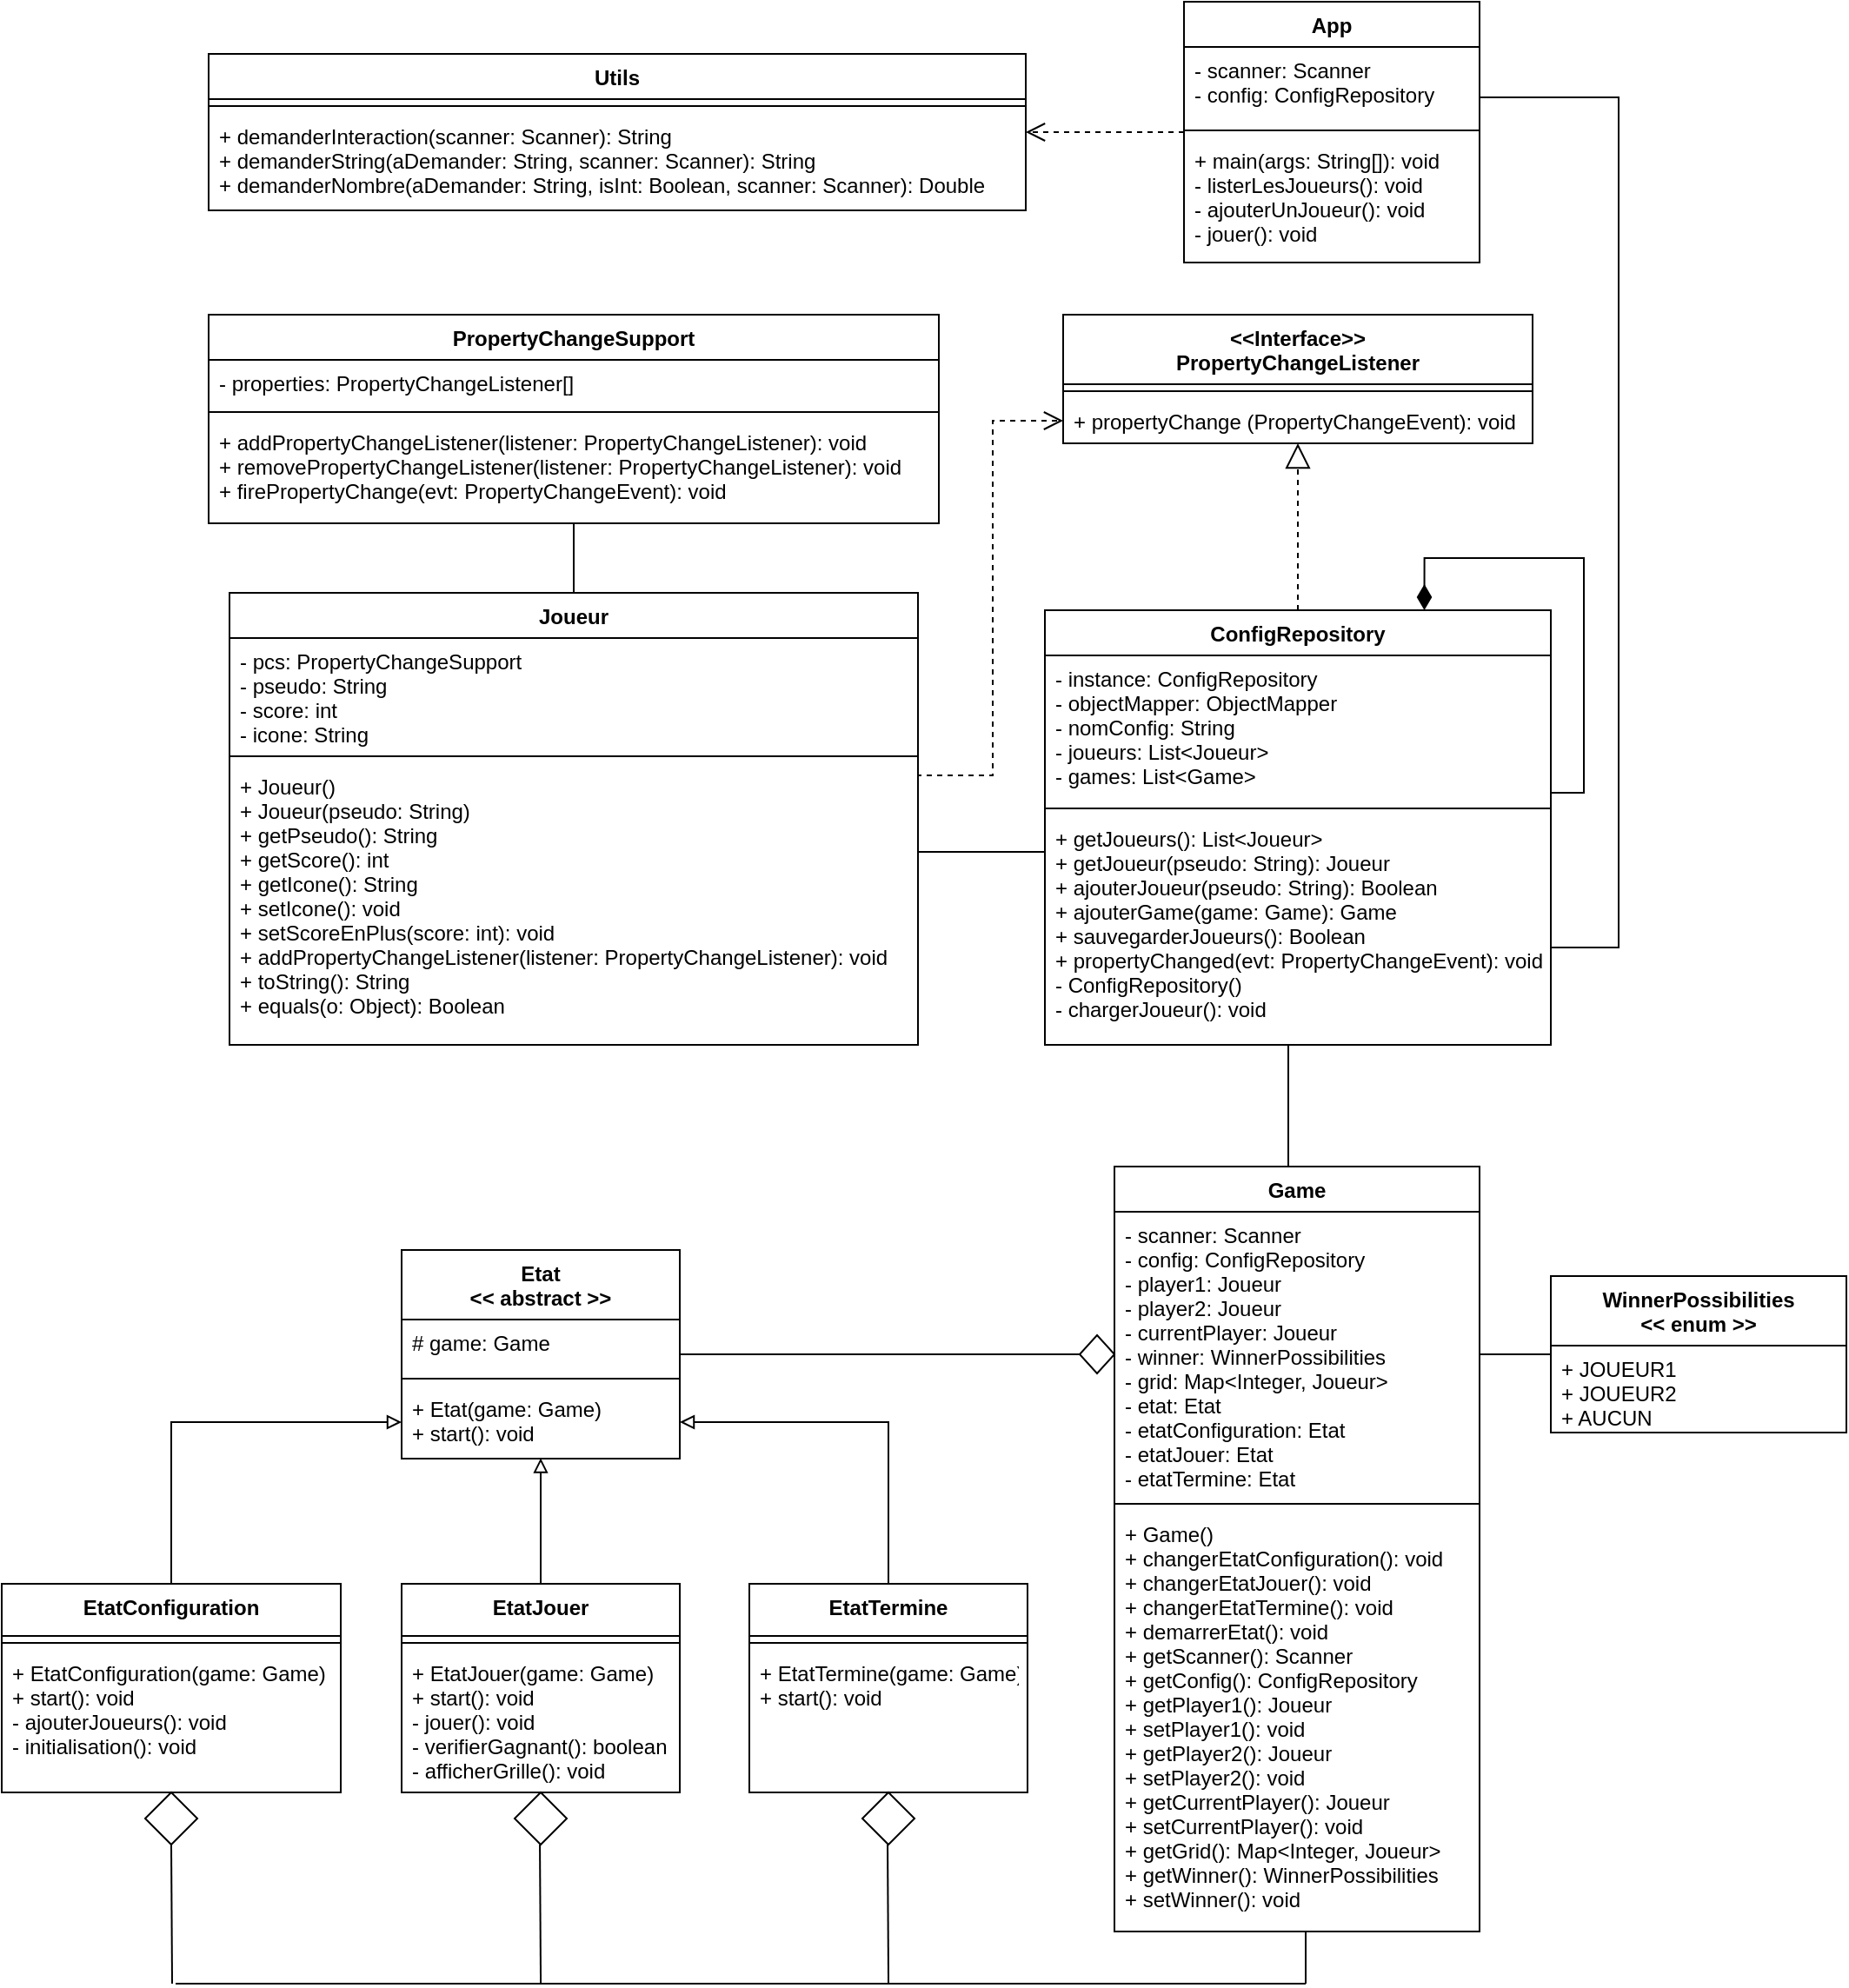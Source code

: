 <mxfile version="16.2.3" type="device"><diagram id="kV1IcOORzWvt4DhjdkHh" name="Page-1"><mxGraphModel dx="2181" dy="718" grid="1" gridSize="10" guides="1" tooltips="1" connect="1" arrows="1" fold="1" page="1" pageScale="1" pageWidth="827" pageHeight="1169" math="0" shadow="0"><root><mxCell id="0"/><mxCell id="1" parent="0"/><mxCell id="csrJGns5GdBYv0M9d-f4-1" value="&lt;&lt;Interface&gt;&gt;&#10;PropertyChangeListener &#10;" style="swimlane;fontStyle=1;align=center;verticalAlign=top;childLayout=stackLayout;horizontal=1;startSize=40;horizontalStack=0;resizeParent=1;resizeParentMax=0;resizeLast=0;collapsible=1;marginBottom=0;" parent="1" vertex="1"><mxGeometry x="500.5" y="190" width="270" height="74" as="geometry"/></mxCell><mxCell id="csrJGns5GdBYv0M9d-f4-3" value="" style="line;strokeWidth=1;fillColor=none;align=left;verticalAlign=middle;spacingTop=-1;spacingLeft=3;spacingRight=3;rotatable=0;labelPosition=right;points=[];portConstraint=eastwest;" parent="csrJGns5GdBYv0M9d-f4-1" vertex="1"><mxGeometry y="40" width="270" height="8" as="geometry"/></mxCell><mxCell id="csrJGns5GdBYv0M9d-f4-4" value="+ propertyChange (PropertyChangeEvent): void " style="text;strokeColor=none;fillColor=none;align=left;verticalAlign=top;spacingLeft=4;spacingRight=4;overflow=hidden;rotatable=0;points=[[0,0.5],[1,0.5]];portConstraint=eastwest;" parent="csrJGns5GdBYv0M9d-f4-1" vertex="1"><mxGeometry y="48" width="270" height="26" as="geometry"/></mxCell><mxCell id="csrJGns5GdBYv0M9d-f4-18" style="edgeStyle=orthogonalEdgeStyle;rounded=0;orthogonalLoop=1;jettySize=auto;html=1;entryX=0.5;entryY=1;entryDx=0;entryDy=0;endArrow=block;endFill=0;dashed=1;endSize=12;" parent="1" source="csrJGns5GdBYv0M9d-f4-14" target="csrJGns5GdBYv0M9d-f4-1" edge="1"><mxGeometry relative="1" as="geometry"/></mxCell><mxCell id="csrJGns5GdBYv0M9d-f4-31" style="edgeStyle=orthogonalEdgeStyle;rounded=0;orthogonalLoop=1;jettySize=auto;html=1;entryX=1;entryY=0.5;entryDx=0;entryDy=0;endArrow=none;endFill=0;endSize=12;" parent="1" source="csrJGns5GdBYv0M9d-f4-14" target="csrJGns5GdBYv0M9d-f4-22" edge="1"><mxGeometry relative="1" as="geometry"><Array as="points"><mxPoint x="470" y="499"/><mxPoint x="470" y="499"/></Array></mxGeometry></mxCell><mxCell id="csrJGns5GdBYv0M9d-f4-14" value="ConfigRepository" style="swimlane;fontStyle=1;align=center;verticalAlign=top;childLayout=stackLayout;horizontal=1;startSize=26;horizontalStack=0;resizeParent=1;resizeParentMax=0;resizeLast=0;collapsible=1;marginBottom=0;" parent="1" vertex="1"><mxGeometry x="490" y="360" width="291" height="250" as="geometry"/></mxCell><mxCell id="csrJGns5GdBYv0M9d-f4-15" value="- instance: ConfigRepository&#10;- objectMapper: ObjectMapper&#10;- nomConfig: String&#10;- joueurs: List&lt;Joueur&gt;&#10;- games: List&lt;Game&gt;" style="text;strokeColor=none;fillColor=none;align=left;verticalAlign=top;spacingLeft=4;spacingRight=4;overflow=hidden;rotatable=0;points=[[0,0.5],[1,0.5]];portConstraint=eastwest;" parent="csrJGns5GdBYv0M9d-f4-14" vertex="1"><mxGeometry y="26" width="291" height="84" as="geometry"/></mxCell><mxCell id="csrJGns5GdBYv0M9d-f4-16" value="" style="line;strokeWidth=1;fillColor=none;align=left;verticalAlign=middle;spacingTop=-1;spacingLeft=3;spacingRight=3;rotatable=0;labelPosition=right;points=[];portConstraint=eastwest;" parent="csrJGns5GdBYv0M9d-f4-14" vertex="1"><mxGeometry y="110" width="291" height="8" as="geometry"/></mxCell><mxCell id="csrJGns5GdBYv0M9d-f4-17" value="+ getJoueurs(): List&lt;Joueur&gt;&#10;+ getJoueur(pseudo: String): Joueur&#10;+ ajouterJoueur(pseudo: String): Boolean&#10;+ ajouterGame(game: Game): Game&#10;+ sauvegarderJoueurs(): Boolean&#10;+ propertyChanged(evt: PropertyChangeEvent): void&#10;- ConfigRepository()&#10;- chargerJoueur(): void" style="text;strokeColor=none;fillColor=none;align=left;verticalAlign=top;spacingLeft=4;spacingRight=4;overflow=hidden;rotatable=0;points=[[0,0.5],[1,0.5]];portConstraint=eastwest;" parent="csrJGns5GdBYv0M9d-f4-14" vertex="1"><mxGeometry y="118" width="291" height="132" as="geometry"/></mxCell><mxCell id="csrJGns5GdBYv0M9d-f4-28" style="edgeStyle=orthogonalEdgeStyle;rounded=0;orthogonalLoop=1;jettySize=auto;html=1;entryX=0.5;entryY=1;entryDx=0;entryDy=0;endArrow=none;endFill=0;" parent="1" source="csrJGns5GdBYv0M9d-f4-19" target="csrJGns5GdBYv0M9d-f4-23" edge="1"><mxGeometry relative="1" as="geometry"/></mxCell><mxCell id="csrJGns5GdBYv0M9d-f4-19" value="Joueur" style="swimlane;fontStyle=1;align=center;verticalAlign=top;childLayout=stackLayout;horizontal=1;startSize=26;horizontalStack=0;resizeParent=1;resizeParentMax=0;resizeLast=0;collapsible=1;marginBottom=0;" parent="1" vertex="1"><mxGeometry x="21" y="350" width="396" height="260" as="geometry"/></mxCell><mxCell id="csrJGns5GdBYv0M9d-f4-20" value="- pcs: PropertyChangeSupport&#10;- pseudo: String&#10;- score: int&#10;- icone: String" style="text;strokeColor=none;fillColor=none;align=left;verticalAlign=top;spacingLeft=4;spacingRight=4;overflow=hidden;rotatable=0;points=[[0,0.5],[1,0.5]];portConstraint=eastwest;" parent="csrJGns5GdBYv0M9d-f4-19" vertex="1"><mxGeometry y="26" width="396" height="64" as="geometry"/></mxCell><mxCell id="csrJGns5GdBYv0M9d-f4-21" value="" style="line;strokeWidth=1;fillColor=none;align=left;verticalAlign=middle;spacingTop=-1;spacingLeft=3;spacingRight=3;rotatable=0;labelPosition=right;points=[];portConstraint=eastwest;" parent="csrJGns5GdBYv0M9d-f4-19" vertex="1"><mxGeometry y="90" width="396" height="8" as="geometry"/></mxCell><mxCell id="csrJGns5GdBYv0M9d-f4-22" value="+ Joueur()&#10;+ Joueur(pseudo: String)&#10;+ getPseudo(): String&#10;+ getScore(): int&#10;+ getIcone(): String&#10;+ setIcone(): void&#10;+ setScoreEnPlus(score: int): void&#10;+ addPropertyChangeListener(listener: PropertyChangeListener): void&#10;+ toString(): String&#10;+ equals(o: Object): Boolean" style="text;strokeColor=none;fillColor=none;align=left;verticalAlign=top;spacingLeft=4;spacingRight=4;overflow=hidden;rotatable=0;points=[[0,0.5],[1,0.5]];portConstraint=eastwest;" parent="csrJGns5GdBYv0M9d-f4-19" vertex="1"><mxGeometry y="98" width="396" height="162" as="geometry"/></mxCell><mxCell id="csrJGns5GdBYv0M9d-f4-23" value="PropertyChangeSupport" style="swimlane;fontStyle=1;align=center;verticalAlign=top;childLayout=stackLayout;horizontal=1;startSize=26;horizontalStack=0;resizeParent=1;resizeParentMax=0;resizeLast=0;collapsible=1;marginBottom=0;" parent="1" vertex="1"><mxGeometry x="9" y="190" width="420" height="120" as="geometry"/></mxCell><mxCell id="csrJGns5GdBYv0M9d-f4-24" value="- properties: PropertyChangeListener[]" style="text;strokeColor=none;fillColor=none;align=left;verticalAlign=top;spacingLeft=4;spacingRight=4;overflow=hidden;rotatable=0;points=[[0,0.5],[1,0.5]];portConstraint=eastwest;" parent="csrJGns5GdBYv0M9d-f4-23" vertex="1"><mxGeometry y="26" width="420" height="26" as="geometry"/></mxCell><mxCell id="csrJGns5GdBYv0M9d-f4-25" value="" style="line;strokeWidth=1;fillColor=none;align=left;verticalAlign=middle;spacingTop=-1;spacingLeft=3;spacingRight=3;rotatable=0;labelPosition=right;points=[];portConstraint=eastwest;" parent="csrJGns5GdBYv0M9d-f4-23" vertex="1"><mxGeometry y="52" width="420" height="8" as="geometry"/></mxCell><mxCell id="csrJGns5GdBYv0M9d-f4-26" value="+ addPropertyChangeListener(listener: PropertyChangeListener): void&#10;+ removePropertyChangeListener(listener: PropertyChangeListener): void&#10;+ firePropertyChange(evt: PropertyChangeEvent): void" style="text;strokeColor=none;fillColor=none;align=left;verticalAlign=top;spacingLeft=4;spacingRight=4;overflow=hidden;rotatable=0;points=[[0,0.5],[1,0.5]];portConstraint=eastwest;" parent="csrJGns5GdBYv0M9d-f4-23" vertex="1"><mxGeometry y="60" width="420" height="60" as="geometry"/></mxCell><mxCell id="csrJGns5GdBYv0M9d-f4-29" style="edgeStyle=orthogonalEdgeStyle;rounded=0;orthogonalLoop=1;jettySize=auto;html=1;entryX=0;entryY=0.5;entryDx=0;entryDy=0;endArrow=open;endFill=0;exitX=1;exitY=0.5;exitDx=0;exitDy=0;endSize=9;dashed=1;" parent="1" source="csrJGns5GdBYv0M9d-f4-19" target="csrJGns5GdBYv0M9d-f4-4" edge="1"><mxGeometry relative="1" as="geometry"><Array as="points"><mxPoint x="460" y="455"/><mxPoint x="460" y="251"/></Array></mxGeometry></mxCell><mxCell id="csrJGns5GdBYv0M9d-f4-30" style="edgeStyle=orthogonalEdgeStyle;rounded=0;orthogonalLoop=1;jettySize=auto;html=1;entryX=0.75;entryY=0;entryDx=0;entryDy=0;endArrow=diamondThin;endFill=1;endSize=12;" parent="1" source="csrJGns5GdBYv0M9d-f4-14" target="csrJGns5GdBYv0M9d-f4-14" edge="1"><mxGeometry relative="1" as="geometry"><Array as="points"><mxPoint x="800" y="465"/><mxPoint x="800" y="330"/><mxPoint x="708" y="330"/></Array></mxGeometry></mxCell><mxCell id="ojqlj1pnz09XvsehTZn_-5" style="edgeStyle=orthogonalEdgeStyle;rounded=0;orthogonalLoop=1;jettySize=auto;html=1;entryX=1;entryY=0.5;entryDx=0;entryDy=0;endArrow=none;endFill=0;" parent="1" source="ojqlj1pnz09XvsehTZn_-1" target="csrJGns5GdBYv0M9d-f4-17" edge="1"><mxGeometry relative="1" as="geometry"><Array as="points"><mxPoint x="820" y="65"/><mxPoint x="820" y="554"/><mxPoint x="781" y="554"/></Array></mxGeometry></mxCell><mxCell id="ojqlj1pnz09XvsehTZn_-10" style="edgeStyle=orthogonalEdgeStyle;rounded=0;orthogonalLoop=1;jettySize=auto;html=1;entryX=1;entryY=0.5;entryDx=0;entryDy=0;endArrow=open;endFill=0;endSize=9;dashed=1;" parent="1" source="ojqlj1pnz09XvsehTZn_-1" target="ojqlj1pnz09XvsehTZn_-6" edge="1"><mxGeometry relative="1" as="geometry"/></mxCell><mxCell id="ojqlj1pnz09XvsehTZn_-1" value="App" style="swimlane;fontStyle=1;align=center;verticalAlign=top;childLayout=stackLayout;horizontal=1;startSize=26;horizontalStack=0;resizeParent=1;resizeParentMax=0;resizeLast=0;collapsible=1;marginBottom=0;" parent="1" vertex="1"><mxGeometry x="570" y="10" width="170" height="150" as="geometry"/></mxCell><mxCell id="ojqlj1pnz09XvsehTZn_-2" value="- scanner: Scanner&#10;- config: ConfigRepository" style="text;strokeColor=none;fillColor=none;align=left;verticalAlign=top;spacingLeft=4;spacingRight=4;overflow=hidden;rotatable=0;points=[[0,0.5],[1,0.5]];portConstraint=eastwest;" parent="ojqlj1pnz09XvsehTZn_-1" vertex="1"><mxGeometry y="26" width="170" height="44" as="geometry"/></mxCell><mxCell id="ojqlj1pnz09XvsehTZn_-3" value="" style="line;strokeWidth=1;fillColor=none;align=left;verticalAlign=middle;spacingTop=-1;spacingLeft=3;spacingRight=3;rotatable=0;labelPosition=right;points=[];portConstraint=eastwest;" parent="ojqlj1pnz09XvsehTZn_-1" vertex="1"><mxGeometry y="70" width="170" height="8" as="geometry"/></mxCell><mxCell id="ojqlj1pnz09XvsehTZn_-4" value="+ main(args: String[]): void&#10;- listerLesJoueurs(): void&#10;- ajouterUnJoueur(): void&#10;- jouer(): void" style="text;strokeColor=none;fillColor=none;align=left;verticalAlign=top;spacingLeft=4;spacingRight=4;overflow=hidden;rotatable=0;points=[[0,0.5],[1,0.5]];portConstraint=eastwest;" parent="ojqlj1pnz09XvsehTZn_-1" vertex="1"><mxGeometry y="78" width="170" height="72" as="geometry"/></mxCell><mxCell id="ojqlj1pnz09XvsehTZn_-6" value="Utils" style="swimlane;fontStyle=1;align=center;verticalAlign=top;childLayout=stackLayout;horizontal=1;startSize=26;horizontalStack=0;resizeParent=1;resizeParentMax=0;resizeLast=0;collapsible=1;marginBottom=0;" parent="1" vertex="1"><mxGeometry x="9" y="40" width="470" height="90" as="geometry"/></mxCell><mxCell id="ojqlj1pnz09XvsehTZn_-8" value="" style="line;strokeWidth=1;fillColor=none;align=left;verticalAlign=middle;spacingTop=-1;spacingLeft=3;spacingRight=3;rotatable=0;labelPosition=right;points=[];portConstraint=eastwest;" parent="ojqlj1pnz09XvsehTZn_-6" vertex="1"><mxGeometry y="26" width="470" height="8" as="geometry"/></mxCell><mxCell id="ojqlj1pnz09XvsehTZn_-9" value="+ demanderInteraction(scanner: Scanner): String&#10;+ demanderString(aDemander: String, scanner: Scanner): String&#10;+ demanderNombre(aDemander: String, isInt: Boolean, scanner: Scanner): Double" style="text;strokeColor=none;fillColor=none;align=left;verticalAlign=top;spacingLeft=4;spacingRight=4;overflow=hidden;rotatable=0;points=[[0,0.5],[1,0.5]];portConstraint=eastwest;" parent="ojqlj1pnz09XvsehTZn_-6" vertex="1"><mxGeometry y="34" width="470" height="56" as="geometry"/></mxCell><mxCell id="We5jBZiq8-6PWStrEMdb-5" style="edgeStyle=orthogonalEdgeStyle;rounded=0;orthogonalLoop=1;jettySize=auto;html=1;entryX=0.509;entryY=1;entryDx=0;entryDy=0;entryPerimeter=0;endArrow=none;endFill=0;" edge="1" parent="1" source="We5jBZiq8-6PWStrEMdb-1" target="csrJGns5GdBYv0M9d-f4-17"><mxGeometry relative="1" as="geometry"><Array as="points"><mxPoint x="630" y="610"/></Array></mxGeometry></mxCell><mxCell id="We5jBZiq8-6PWStrEMdb-1" value="Game" style="swimlane;fontStyle=1;align=center;verticalAlign=top;childLayout=stackLayout;horizontal=1;startSize=26;horizontalStack=0;resizeParent=1;resizeParentMax=0;resizeLast=0;collapsible=1;marginBottom=0;" vertex="1" parent="1"><mxGeometry x="530" y="680" width="210" height="440" as="geometry"/></mxCell><mxCell id="We5jBZiq8-6PWStrEMdb-2" value="- scanner: Scanner&#10;- config: ConfigRepository&#10;- player1: Joueur&#10;- player2: Joueur&#10;- currentPlayer: Joueur&#10;- winner: WinnerPossibilities&#10;- grid: Map&lt;Integer, Joueur&gt;&#10;- etat: Etat&#10;- etatConfiguration: Etat&#10;- etatJouer: Etat&#10;- etatTermine: Etat" style="text;strokeColor=none;fillColor=none;align=left;verticalAlign=top;spacingLeft=4;spacingRight=4;overflow=hidden;rotatable=0;points=[[0,0.5],[1,0.5]];portConstraint=eastwest;" vertex="1" parent="We5jBZiq8-6PWStrEMdb-1"><mxGeometry y="26" width="210" height="164" as="geometry"/></mxCell><mxCell id="We5jBZiq8-6PWStrEMdb-3" value="" style="line;strokeWidth=1;fillColor=none;align=left;verticalAlign=middle;spacingTop=-1;spacingLeft=3;spacingRight=3;rotatable=0;labelPosition=right;points=[];portConstraint=eastwest;" vertex="1" parent="We5jBZiq8-6PWStrEMdb-1"><mxGeometry y="190" width="210" height="8" as="geometry"/></mxCell><mxCell id="We5jBZiq8-6PWStrEMdb-4" value="+ Game()&#10;+ changerEtatConfiguration(): void&#10;+ changerEtatJouer(): void&#10;+ changerEtatTermine(): void&#10;+ demarrerEtat(): void&#10;+ getScanner(): Scanner&#10;+ getConfig(): ConfigRepository&#10;+ getPlayer1(): Joueur&#10;+ setPlayer1(): void&#10;+ getPlayer2(): Joueur&#10;+ setPlayer2(): void&#10;+ getCurrentPlayer(): Joueur&#10;+ setCurrentPlayer(): void&#10;+ getGrid(): Map&lt;Integer, Joueur&gt;&#10;+ getWinner(): WinnerPossibilities&#10;+ setWinner(): void" style="text;strokeColor=none;fillColor=none;align=left;verticalAlign=top;spacingLeft=4;spacingRight=4;overflow=hidden;rotatable=0;points=[[0,0.5],[1,0.5]];portConstraint=eastwest;" vertex="1" parent="We5jBZiq8-6PWStrEMdb-1"><mxGeometry y="198" width="210" height="242" as="geometry"/></mxCell><mxCell id="We5jBZiq8-6PWStrEMdb-49" style="edgeStyle=orthogonalEdgeStyle;rounded=0;orthogonalLoop=1;jettySize=auto;html=1;entryX=1;entryY=0.5;entryDx=0;entryDy=0;endArrow=none;endFill=0;" edge="1" parent="1" source="We5jBZiq8-6PWStrEMdb-6" target="We5jBZiq8-6PWStrEMdb-2"><mxGeometry relative="1" as="geometry"/></mxCell><mxCell id="We5jBZiq8-6PWStrEMdb-6" value="WinnerPossibilities&#10;&lt;&lt; enum &gt;&gt;" style="swimlane;fontStyle=1;align=center;verticalAlign=top;childLayout=stackLayout;horizontal=1;startSize=40;horizontalStack=0;resizeParent=1;resizeParentMax=0;resizeLast=0;collapsible=1;marginBottom=0;" vertex="1" parent="1"><mxGeometry x="781" y="743" width="170" height="90" as="geometry"/></mxCell><mxCell id="We5jBZiq8-6PWStrEMdb-9" value="+ JOUEUR1&#10;+ JOUEUR2&#10;+ AUCUN" style="text;strokeColor=none;fillColor=none;align=left;verticalAlign=top;spacingLeft=4;spacingRight=4;overflow=hidden;rotatable=0;points=[[0,0.5],[1,0.5]];portConstraint=eastwest;" vertex="1" parent="We5jBZiq8-6PWStrEMdb-6"><mxGeometry y="40" width="170" height="50" as="geometry"/></mxCell><mxCell id="We5jBZiq8-6PWStrEMdb-10" value="Etat&#10;&lt;&lt; abstract &gt;&gt;" style="swimlane;fontStyle=1;align=center;verticalAlign=top;childLayout=stackLayout;horizontal=1;startSize=40;horizontalStack=0;resizeParent=1;resizeParentMax=0;resizeLast=0;collapsible=1;marginBottom=0;" vertex="1" parent="1"><mxGeometry x="120" y="728" width="160" height="120" as="geometry"/></mxCell><mxCell id="We5jBZiq8-6PWStrEMdb-11" value="# game: Game" style="text;strokeColor=none;fillColor=none;align=left;verticalAlign=top;spacingLeft=4;spacingRight=4;overflow=hidden;rotatable=0;points=[[0,0.5],[1,0.5]];portConstraint=eastwest;" vertex="1" parent="We5jBZiq8-6PWStrEMdb-10"><mxGeometry y="40" width="160" height="30" as="geometry"/></mxCell><mxCell id="We5jBZiq8-6PWStrEMdb-12" value="" style="line;strokeWidth=1;fillColor=none;align=left;verticalAlign=middle;spacingTop=-1;spacingLeft=3;spacingRight=3;rotatable=0;labelPosition=right;points=[];portConstraint=eastwest;" vertex="1" parent="We5jBZiq8-6PWStrEMdb-10"><mxGeometry y="70" width="160" height="8" as="geometry"/></mxCell><mxCell id="We5jBZiq8-6PWStrEMdb-13" value="+ Etat(game: Game)&#10;+ start(): void" style="text;strokeColor=none;fillColor=none;align=left;verticalAlign=top;spacingLeft=4;spacingRight=4;overflow=hidden;rotatable=0;points=[[0,0.5],[1,0.5]];portConstraint=eastwest;" vertex="1" parent="We5jBZiq8-6PWStrEMdb-10"><mxGeometry y="78" width="160" height="42" as="geometry"/></mxCell><mxCell id="We5jBZiq8-6PWStrEMdb-15" value="" style="rhombus;whiteSpace=wrap;html=1;" vertex="1" parent="1"><mxGeometry x="510" y="777" width="20" height="22" as="geometry"/></mxCell><mxCell id="We5jBZiq8-6PWStrEMdb-16" value="" style="edgeStyle=orthogonalEdgeStyle;rounded=0;orthogonalLoop=1;jettySize=auto;html=1;endArrow=none;endFill=0;entryX=0;entryY=0.5;entryDx=0;entryDy=0;" edge="1" parent="1" source="We5jBZiq8-6PWStrEMdb-10" target="We5jBZiq8-6PWStrEMdb-15"><mxGeometry relative="1" as="geometry"><mxPoint x="340" y="788" as="sourcePoint"/><mxPoint x="450" y="788" as="targetPoint"/></mxGeometry></mxCell><mxCell id="We5jBZiq8-6PWStrEMdb-29" value="" style="rhombus;whiteSpace=wrap;html=1;fontColor=default;strokeColor=default;fillColor=default;" vertex="1" parent="1"><mxGeometry x="-27.5" y="1040" width="30" height="30" as="geometry"/></mxCell><mxCell id="We5jBZiq8-6PWStrEMdb-30" value="" style="rhombus;whiteSpace=wrap;html=1;fontColor=default;strokeColor=default;fillColor=default;" vertex="1" parent="1"><mxGeometry x="385" y="1040" width="30" height="30" as="geometry"/></mxCell><mxCell id="We5jBZiq8-6PWStrEMdb-51" style="edgeStyle=orthogonalEdgeStyle;rounded=0;orthogonalLoop=1;jettySize=auto;html=1;endArrow=block;endFill=0;" edge="1" parent="1" source="We5jBZiq8-6PWStrEMdb-32" target="We5jBZiq8-6PWStrEMdb-13"><mxGeometry relative="1" as="geometry"/></mxCell><mxCell id="We5jBZiq8-6PWStrEMdb-32" value="EtatConfiguration" style="swimlane;fontStyle=1;align=center;verticalAlign=top;childLayout=stackLayout;horizontal=1;startSize=30;horizontalStack=0;resizeParent=1;resizeParentMax=0;resizeLast=0;collapsible=1;marginBottom=0;" vertex="1" parent="1"><mxGeometry x="-110" y="920" width="195" height="120" as="geometry"/></mxCell><mxCell id="We5jBZiq8-6PWStrEMdb-34" value="" style="line;strokeWidth=1;fillColor=none;align=left;verticalAlign=middle;spacingTop=-1;spacingLeft=3;spacingRight=3;rotatable=0;labelPosition=right;points=[];portConstraint=eastwest;" vertex="1" parent="We5jBZiq8-6PWStrEMdb-32"><mxGeometry y="30" width="195" height="8" as="geometry"/></mxCell><mxCell id="We5jBZiq8-6PWStrEMdb-35" value="+ EtatConfiguration(game: Game)&#10;+ start(): void&#10;- ajouterJoueurs(): void&#10;- initialisation(): void" style="text;strokeColor=none;fillColor=none;align=left;verticalAlign=top;spacingLeft=4;spacingRight=4;overflow=hidden;rotatable=0;points=[[0,0.5],[1,0.5]];portConstraint=eastwest;" vertex="1" parent="We5jBZiq8-6PWStrEMdb-32"><mxGeometry y="38" width="195" height="82" as="geometry"/></mxCell><mxCell id="We5jBZiq8-6PWStrEMdb-52" style="edgeStyle=orthogonalEdgeStyle;rounded=0;orthogonalLoop=1;jettySize=auto;html=1;entryX=0.5;entryY=0.993;entryDx=0;entryDy=0;entryPerimeter=0;endArrow=block;endFill=0;" edge="1" parent="1" source="We5jBZiq8-6PWStrEMdb-36" target="We5jBZiq8-6PWStrEMdb-13"><mxGeometry relative="1" as="geometry"/></mxCell><mxCell id="We5jBZiq8-6PWStrEMdb-36" value="EtatJouer" style="swimlane;fontStyle=1;align=center;verticalAlign=top;childLayout=stackLayout;horizontal=1;startSize=30;horizontalStack=0;resizeParent=1;resizeParentMax=0;resizeLast=0;collapsible=1;marginBottom=0;" vertex="1" parent="1"><mxGeometry x="120" y="920" width="160" height="120" as="geometry"/></mxCell><mxCell id="We5jBZiq8-6PWStrEMdb-37" value="" style="line;strokeWidth=1;fillColor=none;align=left;verticalAlign=middle;spacingTop=-1;spacingLeft=3;spacingRight=3;rotatable=0;labelPosition=right;points=[];portConstraint=eastwest;" vertex="1" parent="We5jBZiq8-6PWStrEMdb-36"><mxGeometry y="30" width="160" height="8" as="geometry"/></mxCell><mxCell id="We5jBZiq8-6PWStrEMdb-38" value="+ EtatJouer(game: Game)&#10;+ start(): void&#10;- jouer(): void&#10;- verifierGagnant(): boolean&#10;- afficherGrille(): void" style="text;strokeColor=none;fillColor=none;align=left;verticalAlign=top;spacingLeft=4;spacingRight=4;overflow=hidden;rotatable=0;points=[[0,0.5],[1,0.5]];portConstraint=eastwest;" vertex="1" parent="We5jBZiq8-6PWStrEMdb-36"><mxGeometry y="38" width="160" height="82" as="geometry"/></mxCell><mxCell id="We5jBZiq8-6PWStrEMdb-53" style="edgeStyle=orthogonalEdgeStyle;rounded=0;orthogonalLoop=1;jettySize=auto;html=1;entryX=1;entryY=0.5;entryDx=0;entryDy=0;endArrow=block;endFill=0;" edge="1" parent="1" source="We5jBZiq8-6PWStrEMdb-39" target="We5jBZiq8-6PWStrEMdb-13"><mxGeometry relative="1" as="geometry"/></mxCell><mxCell id="We5jBZiq8-6PWStrEMdb-39" value="EtatTermine" style="swimlane;fontStyle=1;align=center;verticalAlign=top;childLayout=stackLayout;horizontal=1;startSize=30;horizontalStack=0;resizeParent=1;resizeParentMax=0;resizeLast=0;collapsible=1;marginBottom=0;" vertex="1" parent="1"><mxGeometry x="320" y="920" width="160" height="120" as="geometry"/></mxCell><mxCell id="We5jBZiq8-6PWStrEMdb-40" value="" style="line;strokeWidth=1;fillColor=none;align=left;verticalAlign=middle;spacingTop=-1;spacingLeft=3;spacingRight=3;rotatable=0;labelPosition=right;points=[];portConstraint=eastwest;" vertex="1" parent="We5jBZiq8-6PWStrEMdb-39"><mxGeometry y="30" width="160" height="8" as="geometry"/></mxCell><mxCell id="We5jBZiq8-6PWStrEMdb-41" value="+ EtatTermine(game: Game)&#10;+ start(): void&#10;" style="text;strokeColor=none;fillColor=none;align=left;verticalAlign=top;spacingLeft=4;spacingRight=4;overflow=hidden;rotatable=0;points=[[0,0.5],[1,0.5]];portConstraint=eastwest;" vertex="1" parent="We5jBZiq8-6PWStrEMdb-39"><mxGeometry y="38" width="160" height="82" as="geometry"/></mxCell><mxCell id="We5jBZiq8-6PWStrEMdb-43" value="" style="rhombus;whiteSpace=wrap;html=1;fontColor=default;strokeColor=default;fillColor=default;" vertex="1" parent="1"><mxGeometry x="185" y="1040" width="30" height="30" as="geometry"/></mxCell><mxCell id="We5jBZiq8-6PWStrEMdb-44" value="" style="endArrow=none;html=1;rounded=0;" edge="1" parent="1"><mxGeometry width="50" height="50" relative="1" as="geometry"><mxPoint x="640" y="1150" as="sourcePoint"/><mxPoint x="640" y="1120" as="targetPoint"/></mxGeometry></mxCell><mxCell id="We5jBZiq8-6PWStrEMdb-45" value="" style="endArrow=none;html=1;rounded=0;" edge="1" parent="1"><mxGeometry width="50" height="50" relative="1" as="geometry"><mxPoint x="640" y="1150" as="sourcePoint"/><mxPoint x="-10" y="1150" as="targetPoint"/></mxGeometry></mxCell><mxCell id="We5jBZiq8-6PWStrEMdb-46" value="" style="endArrow=none;html=1;rounded=0;entryX=0.5;entryY=1;entryDx=0;entryDy=0;" edge="1" parent="1" target="We5jBZiq8-6PWStrEMdb-29"><mxGeometry width="50" height="50" relative="1" as="geometry"><mxPoint x="-12" y="1150" as="sourcePoint"/><mxPoint x="-60" y="1110" as="targetPoint"/></mxGeometry></mxCell><mxCell id="We5jBZiq8-6PWStrEMdb-47" value="" style="endArrow=none;html=1;rounded=0;entryX=0.5;entryY=1;entryDx=0;entryDy=0;" edge="1" parent="1"><mxGeometry width="50" height="50" relative="1" as="geometry"><mxPoint x="200.02" y="1150" as="sourcePoint"/><mxPoint x="199.52" y="1070" as="targetPoint"/></mxGeometry></mxCell><mxCell id="We5jBZiq8-6PWStrEMdb-48" value="" style="endArrow=none;html=1;rounded=0;entryX=0.5;entryY=1;entryDx=0;entryDy=0;" edge="1" parent="1"><mxGeometry width="50" height="50" relative="1" as="geometry"><mxPoint x="400.02" y="1150" as="sourcePoint"/><mxPoint x="399.52" y="1070" as="targetPoint"/></mxGeometry></mxCell></root></mxGraphModel></diagram></mxfile>